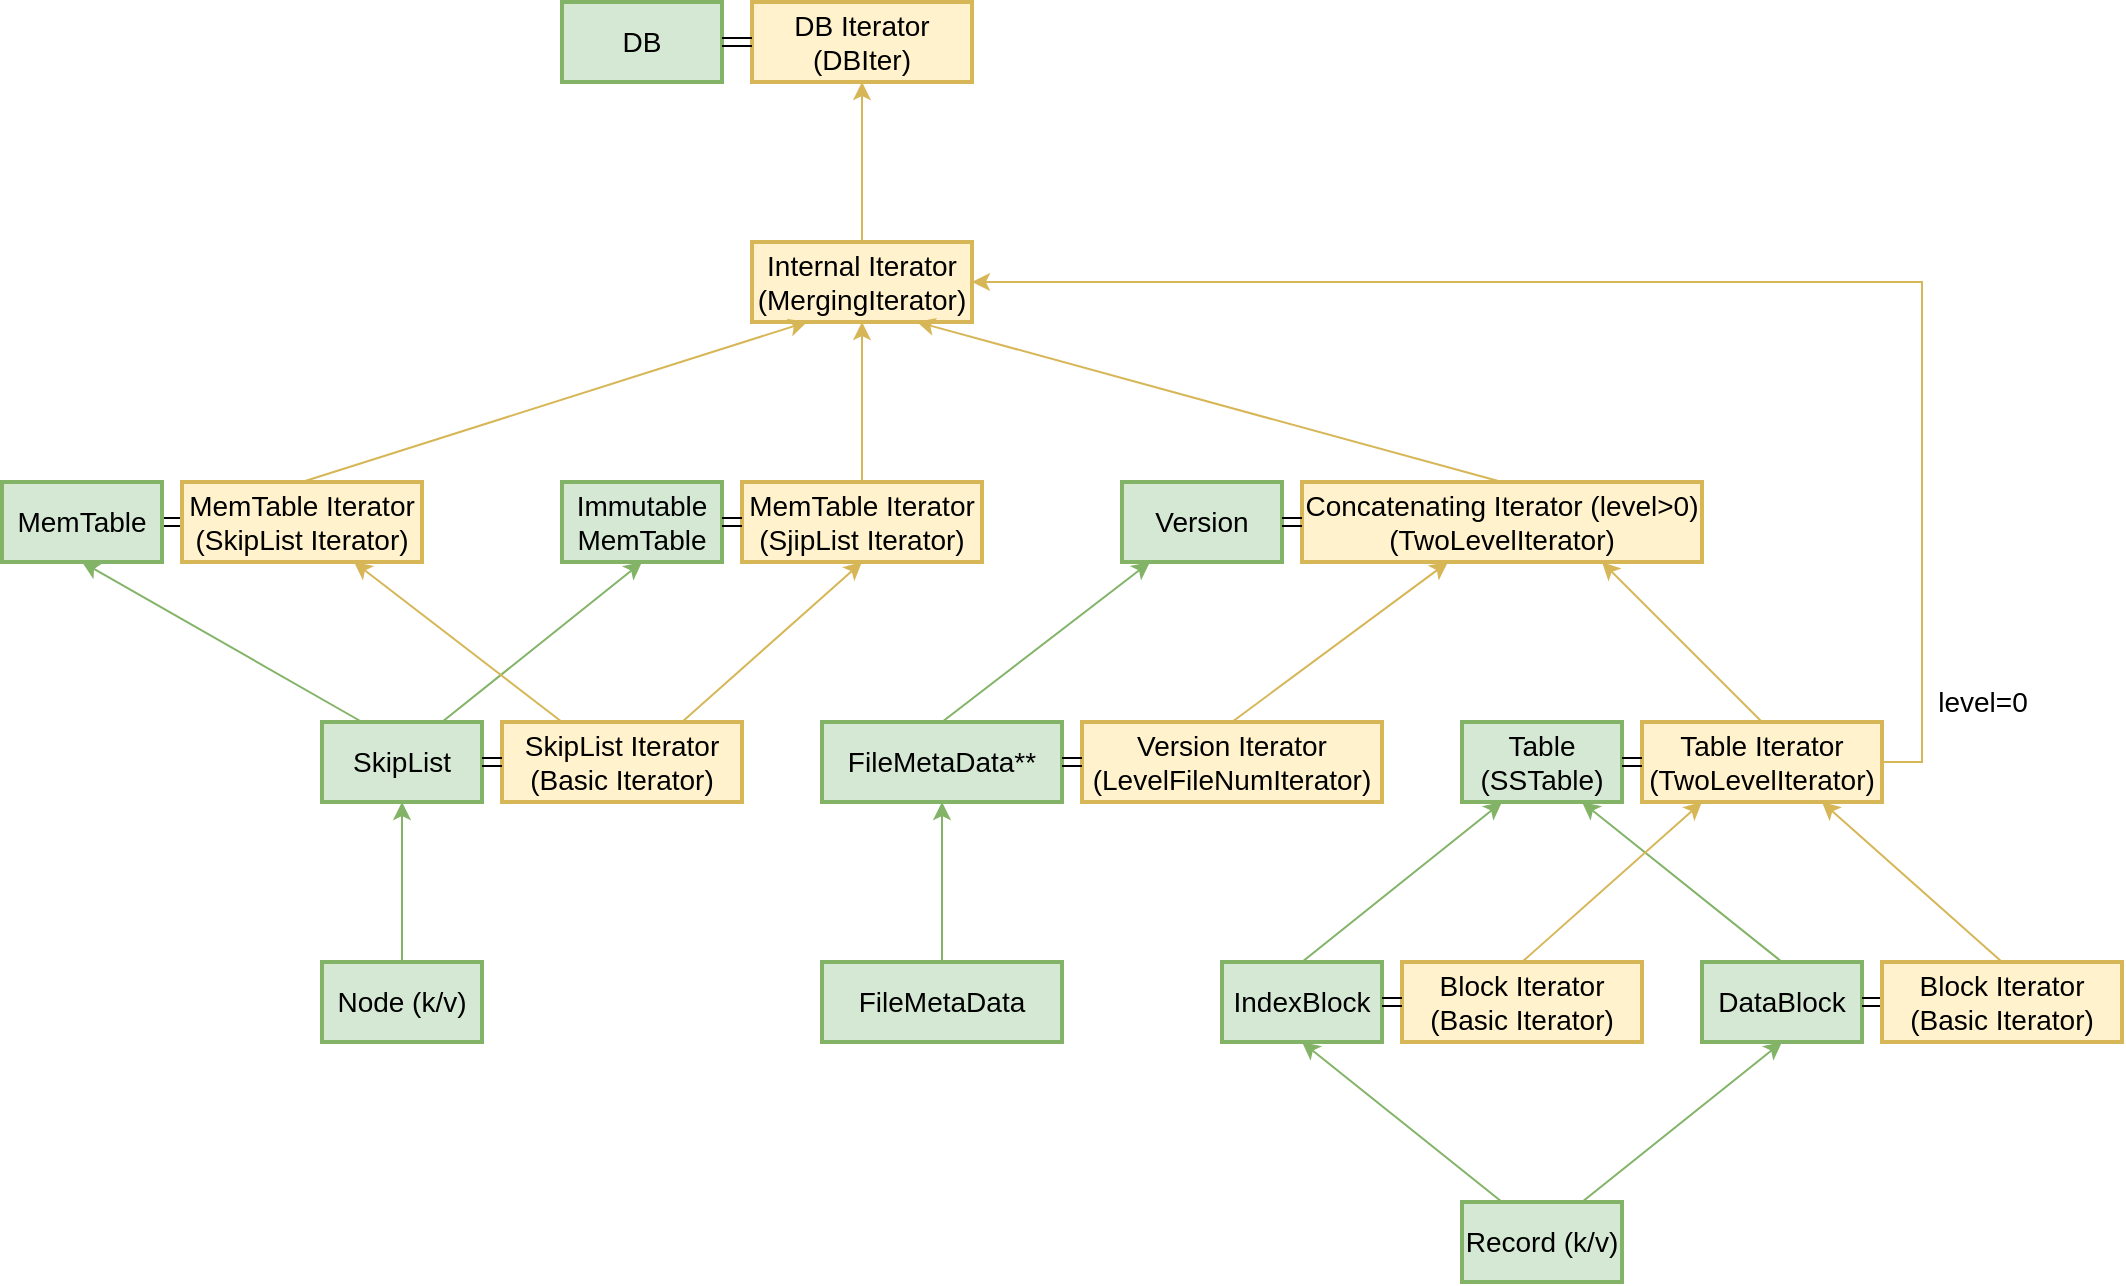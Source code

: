 <mxfile version="14.2.4" type="embed">
    <diagram name="iterator" id="YjIUV_mCF5v3H4djnVP2">
        <mxGraphModel dx="1688" dy="679" grid="1" gridSize="10" guides="1" tooltips="1" connect="1" arrows="1" fold="1" page="1" pageScale="1" pageWidth="827" pageHeight="1169" background="#ffffff" math="0" shadow="0">
            <root>
                <mxCell id="sLK0f2dahpS1Vj0J1w0i-0"/>
                <mxCell id="sLK0f2dahpS1Vj0J1w0i-1" parent="sLK0f2dahpS1Vj0J1w0i-0"/>
                <mxCell id="sLK0f2dahpS1Vj0J1w0i-2" style="edgeStyle=none;rounded=0;orthogonalLoop=1;jettySize=auto;html=1;exitX=0.5;exitY=0;exitDx=0;exitDy=0;entryX=0.5;entryY=1;entryDx=0;entryDy=0;endArrow=classic;endFill=1;strokeWidth=1;fontSize=12;fillColor=#d5e8d4;strokeColor=#82b366;" parent="sLK0f2dahpS1Vj0J1w0i-1" source="sLK0f2dahpS1Vj0J1w0i-3" target="sLK0f2dahpS1Vj0J1w0i-6" edge="1">
                    <mxGeometry relative="1" as="geometry"/>
                </mxCell>
                <mxCell id="sLK0f2dahpS1Vj0J1w0i-3" value="&lt;font style=&quot;font-size: 14px&quot;&gt;Node (k/v)&lt;br&gt;&lt;/font&gt;" style="rounded=0;whiteSpace=wrap;html=1;fillColor=#d5e8d4;strokeColor=#82b366;strokeWidth=2;" parent="sLK0f2dahpS1Vj0J1w0i-1" vertex="1">
                    <mxGeometry x="160" y="760" width="80" height="40" as="geometry"/>
                </mxCell>
                <mxCell id="sLK0f2dahpS1Vj0J1w0i-4" style="edgeStyle=none;rounded=0;orthogonalLoop=1;jettySize=auto;html=1;exitX=0.25;exitY=0;exitDx=0;exitDy=0;entryX=0.5;entryY=1;entryDx=0;entryDy=0;endArrow=classic;endFill=1;strokeWidth=1;fontSize=12;fillColor=#d5e8d4;strokeColor=#82b366;" parent="sLK0f2dahpS1Vj0J1w0i-1" source="sLK0f2dahpS1Vj0J1w0i-6" target="sLK0f2dahpS1Vj0J1w0i-36" edge="1">
                    <mxGeometry relative="1" as="geometry"/>
                </mxCell>
                <mxCell id="sLK0f2dahpS1Vj0J1w0i-5" style="edgeStyle=none;rounded=0;orthogonalLoop=1;jettySize=auto;html=1;exitX=0.75;exitY=0;exitDx=0;exitDy=0;entryX=0.5;entryY=1;entryDx=0;entryDy=0;endArrow=classic;endFill=1;strokeWidth=1;fontSize=12;fillColor=#d5e8d4;strokeColor=#82b366;" parent="sLK0f2dahpS1Vj0J1w0i-1" source="sLK0f2dahpS1Vj0J1w0i-6" target="sLK0f2dahpS1Vj0J1w0i-40" edge="1">
                    <mxGeometry relative="1" as="geometry"/>
                </mxCell>
                <mxCell id="sLK0f2dahpS1Vj0J1w0i-6" value="&lt;font style=&quot;font-size: 14px&quot;&gt;SkipList&lt;br&gt;&lt;/font&gt;" style="rounded=0;whiteSpace=wrap;html=1;fillColor=#d5e8d4;strokeColor=#82b366;strokeWidth=2;" parent="sLK0f2dahpS1Vj0J1w0i-1" vertex="1">
                    <mxGeometry x="160" y="640" width="80" height="40" as="geometry"/>
                </mxCell>
                <mxCell id="sLK0f2dahpS1Vj0J1w0i-7" style="edgeStyle=none;rounded=0;orthogonalLoop=1;jettySize=auto;html=1;exitX=0.25;exitY=0;exitDx=0;exitDy=0;endArrow=classic;endFill=1;strokeWidth=1;fontSize=12;fillColor=#fff2cc;strokeColor=#d6b656;" parent="sLK0f2dahpS1Vj0J1w0i-1" source="sLK0f2dahpS1Vj0J1w0i-9" target="sLK0f2dahpS1Vj0J1w0i-37" edge="1">
                    <mxGeometry relative="1" as="geometry"/>
                </mxCell>
                <mxCell id="sLK0f2dahpS1Vj0J1w0i-8" style="edgeStyle=none;rounded=0;orthogonalLoop=1;jettySize=auto;html=1;exitX=0.75;exitY=0;exitDx=0;exitDy=0;entryX=0.5;entryY=1;entryDx=0;entryDy=0;endArrow=classic;endFill=1;strokeWidth=1;fontSize=12;fillColor=#fff2cc;strokeColor=#d6b656;" parent="sLK0f2dahpS1Vj0J1w0i-1" source="sLK0f2dahpS1Vj0J1w0i-9" target="sLK0f2dahpS1Vj0J1w0i-39" edge="1">
                    <mxGeometry relative="1" as="geometry"/>
                </mxCell>
                <mxCell id="sLK0f2dahpS1Vj0J1w0i-9" value="&lt;font style=&quot;font-size: 14px&quot;&gt;SkipList Iterator&lt;br&gt;(Basic Iterator)&lt;br&gt;&lt;/font&gt;" style="rounded=0;whiteSpace=wrap;html=1;fillColor=#fff2cc;strokeColor=#d6b656;strokeWidth=2;" parent="sLK0f2dahpS1Vj0J1w0i-1" vertex="1">
                    <mxGeometry x="250" y="640" width="120" height="40" as="geometry"/>
                </mxCell>
                <mxCell id="sLK0f2dahpS1Vj0J1w0i-10" style="edgeStyle=none;rounded=0;orthogonalLoop=1;jettySize=auto;html=1;exitX=0.25;exitY=0;exitDx=0;exitDy=0;entryX=0.5;entryY=1;entryDx=0;entryDy=0;endArrow=classic;endFill=1;strokeWidth=1;fontSize=12;fillColor=#d5e8d4;strokeColor=#82b366;" parent="sLK0f2dahpS1Vj0J1w0i-1" source="sLK0f2dahpS1Vj0J1w0i-12" target="sLK0f2dahpS1Vj0J1w0i-19" edge="1">
                    <mxGeometry relative="1" as="geometry"/>
                </mxCell>
                <mxCell id="sLK0f2dahpS1Vj0J1w0i-11" style="edgeStyle=none;rounded=0;orthogonalLoop=1;jettySize=auto;html=1;exitX=0.75;exitY=0;exitDx=0;exitDy=0;entryX=0.5;entryY=1;entryDx=0;entryDy=0;endArrow=classic;endFill=1;strokeWidth=1;fontSize=12;fillColor=#d5e8d4;strokeColor=#82b366;" parent="sLK0f2dahpS1Vj0J1w0i-1" source="sLK0f2dahpS1Vj0J1w0i-12" target="sLK0f2dahpS1Vj0J1w0i-14" edge="1">
                    <mxGeometry relative="1" as="geometry"/>
                </mxCell>
                <mxCell id="sLK0f2dahpS1Vj0J1w0i-12" value="&lt;font style=&quot;font-size: 14px&quot;&gt;Record (k/v)&lt;br&gt;&lt;/font&gt;" style="rounded=0;whiteSpace=wrap;html=1;fillColor=#d5e8d4;strokeColor=#82b366;strokeWidth=2;" parent="sLK0f2dahpS1Vj0J1w0i-1" vertex="1">
                    <mxGeometry x="730" y="880" width="80" height="40" as="geometry"/>
                </mxCell>
                <mxCell id="sLK0f2dahpS1Vj0J1w0i-13" style="edgeStyle=none;rounded=0;orthogonalLoop=1;jettySize=auto;html=1;exitX=0.5;exitY=0;exitDx=0;exitDy=0;entryX=0.75;entryY=1;entryDx=0;entryDy=0;endArrow=classic;endFill=1;strokeWidth=1;fontSize=12;fillColor=#d5e8d4;strokeColor=#82b366;" parent="sLK0f2dahpS1Vj0J1w0i-1" source="sLK0f2dahpS1Vj0J1w0i-14" target="sLK0f2dahpS1Vj0J1w0i-23" edge="1">
                    <mxGeometry relative="1" as="geometry"/>
                </mxCell>
                <mxCell id="sLK0f2dahpS1Vj0J1w0i-14" value="&lt;font style=&quot;font-size: 14px&quot;&gt;DataBlock&lt;br&gt;&lt;/font&gt;" style="rounded=0;whiteSpace=wrap;html=1;fillColor=#d5e8d4;strokeColor=#82b366;strokeWidth=2;" parent="sLK0f2dahpS1Vj0J1w0i-1" vertex="1">
                    <mxGeometry x="850" y="760" width="80" height="40" as="geometry"/>
                </mxCell>
                <mxCell id="sLK0f2dahpS1Vj0J1w0i-15" style="rounded=0;orthogonalLoop=1;jettySize=auto;html=1;exitX=1;exitY=0.5;exitDx=0;exitDy=0;entryX=0;entryY=0.5;entryDx=0;entryDy=0;strokeWidth=1;shape=link;" parent="sLK0f2dahpS1Vj0J1w0i-1" source="sLK0f2dahpS1Vj0J1w0i-14" target="sLK0f2dahpS1Vj0J1w0i-17" edge="1">
                    <mxGeometry relative="1" as="geometry">
                        <mxPoint x="950" y="710" as="sourcePoint"/>
                    </mxGeometry>
                </mxCell>
                <mxCell id="sLK0f2dahpS1Vj0J1w0i-16" style="edgeStyle=none;rounded=0;orthogonalLoop=1;jettySize=auto;html=1;exitX=0.5;exitY=0;exitDx=0;exitDy=0;entryX=0.75;entryY=1;entryDx=0;entryDy=0;endArrow=classic;endFill=1;strokeWidth=1;fontSize=12;fillColor=#fff2cc;strokeColor=#d6b656;" parent="sLK0f2dahpS1Vj0J1w0i-1" source="sLK0f2dahpS1Vj0J1w0i-17" target="sLK0f2dahpS1Vj0J1w0i-24" edge="1">
                    <mxGeometry relative="1" as="geometry"/>
                </mxCell>
                <mxCell id="sLK0f2dahpS1Vj0J1w0i-17" value="&lt;font style=&quot;font-size: 14px&quot;&gt;Block Iterator&lt;br&gt;(Basic Iterator)&lt;br&gt;&lt;/font&gt;" style="rounded=0;whiteSpace=wrap;html=1;fillColor=#fff2cc;strokeColor=#d6b656;strokeWidth=2;" parent="sLK0f2dahpS1Vj0J1w0i-1" vertex="1">
                    <mxGeometry x="940" y="760" width="120" height="40" as="geometry"/>
                </mxCell>
                <mxCell id="sLK0f2dahpS1Vj0J1w0i-18" style="edgeStyle=none;rounded=0;orthogonalLoop=1;jettySize=auto;html=1;exitX=0.5;exitY=0;exitDx=0;exitDy=0;entryX=0.25;entryY=1;entryDx=0;entryDy=0;endArrow=classic;endFill=1;strokeWidth=1;fontSize=12;fillColor=#d5e8d4;strokeColor=#82b366;" parent="sLK0f2dahpS1Vj0J1w0i-1" source="sLK0f2dahpS1Vj0J1w0i-19" target="sLK0f2dahpS1Vj0J1w0i-23" edge="1">
                    <mxGeometry relative="1" as="geometry"/>
                </mxCell>
                <mxCell id="sLK0f2dahpS1Vj0J1w0i-19" value="&lt;font style=&quot;font-size: 14px&quot;&gt;IndexBlock&lt;br&gt;&lt;/font&gt;" style="rounded=0;whiteSpace=wrap;html=1;fillColor=#d5e8d4;strokeColor=#82b366;strokeWidth=2;" parent="sLK0f2dahpS1Vj0J1w0i-1" vertex="1">
                    <mxGeometry x="610" y="760" width="80" height="40" as="geometry"/>
                </mxCell>
                <mxCell id="sLK0f2dahpS1Vj0J1w0i-20" style="edgeStyle=none;rounded=0;orthogonalLoop=1;jettySize=auto;html=1;exitX=0.5;exitY=0;exitDx=0;exitDy=0;entryX=0.25;entryY=1;entryDx=0;entryDy=0;endArrow=classic;endFill=1;strokeWidth=1;fontSize=12;fillColor=#fff2cc;strokeColor=#d6b656;" parent="sLK0f2dahpS1Vj0J1w0i-1" source="sLK0f2dahpS1Vj0J1w0i-21" target="sLK0f2dahpS1Vj0J1w0i-24" edge="1">
                    <mxGeometry relative="1" as="geometry"/>
                </mxCell>
                <mxCell id="sLK0f2dahpS1Vj0J1w0i-21" value="&lt;font style=&quot;font-size: 14px&quot;&gt;Block Iterator&lt;br&gt;(Basic Iterator)&lt;br&gt;&lt;/font&gt;" style="rounded=0;whiteSpace=wrap;html=1;fillColor=#fff2cc;strokeColor=#d6b656;strokeWidth=2;" parent="sLK0f2dahpS1Vj0J1w0i-1" vertex="1">
                    <mxGeometry x="700" y="760" width="120" height="40" as="geometry"/>
                </mxCell>
                <mxCell id="sLK0f2dahpS1Vj0J1w0i-22" style="rounded=0;orthogonalLoop=1;jettySize=auto;html=1;exitX=1;exitY=0.5;exitDx=0;exitDy=0;strokeWidth=1;shape=link;entryX=0;entryY=0.5;entryDx=0;entryDy=0;" parent="sLK0f2dahpS1Vj0J1w0i-1" source="sLK0f2dahpS1Vj0J1w0i-19" target="sLK0f2dahpS1Vj0J1w0i-21" edge="1">
                    <mxGeometry relative="1" as="geometry">
                        <mxPoint x="990" y="790" as="sourcePoint"/>
                        <mxPoint x="750" y="780" as="targetPoint"/>
                    </mxGeometry>
                </mxCell>
                <mxCell id="sLK0f2dahpS1Vj0J1w0i-23" value="&lt;font style=&quot;font-size: 14px&quot;&gt;Table&lt;br&gt;(SSTable)&lt;br&gt;&lt;/font&gt;" style="rounded=0;whiteSpace=wrap;html=1;fillColor=#d5e8d4;strokeColor=#82b366;strokeWidth=2;" parent="sLK0f2dahpS1Vj0J1w0i-1" vertex="1">
                    <mxGeometry x="730" y="640" width="80" height="40" as="geometry"/>
                </mxCell>
                <mxCell id="sLK0f2dahpS1Vj0J1w0i-51" style="edgeStyle=none;rounded=0;orthogonalLoop=1;jettySize=auto;html=1;exitX=0.5;exitY=0;exitDx=0;exitDy=0;entryX=0.75;entryY=1;entryDx=0;entryDy=0;endArrow=classic;endFill=1;strokeWidth=1;fontSize=12;fillColor=#fff2cc;strokeColor=#d6b656;" parent="sLK0f2dahpS1Vj0J1w0i-1" source="sLK0f2dahpS1Vj0J1w0i-24" target="sLK0f2dahpS1Vj0J1w0i-43" edge="1">
                    <mxGeometry relative="1" as="geometry"/>
                </mxCell>
                <mxCell id="1" style="edgeStyle=orthogonalEdgeStyle;rounded=0;orthogonalLoop=1;jettySize=auto;html=1;exitX=1;exitY=0.5;exitDx=0;exitDy=0;entryX=1;entryY=0.5;entryDx=0;entryDy=0;fillColor=#fff2cc;strokeColor=#d6b656;" edge="1" parent="sLK0f2dahpS1Vj0J1w0i-1" source="sLK0f2dahpS1Vj0J1w0i-24" target="sLK0f2dahpS1Vj0J1w0i-27">
                    <mxGeometry relative="1" as="geometry">
                        <mxPoint x="630" y="410" as="targetPoint"/>
                    </mxGeometry>
                </mxCell>
                <mxCell id="sLK0f2dahpS1Vj0J1w0i-24" value="&lt;font style=&quot;font-size: 14px&quot;&gt;Table Iterator&lt;br&gt;(TwoLevelIterator)&lt;br&gt;&lt;/font&gt;" style="rounded=0;whiteSpace=wrap;html=1;fillColor=#fff2cc;strokeColor=#d6b656;strokeWidth=2;" parent="sLK0f2dahpS1Vj0J1w0i-1" vertex="1">
                    <mxGeometry x="820" y="640" width="120" height="40" as="geometry"/>
                </mxCell>
                <mxCell id="sLK0f2dahpS1Vj0J1w0i-25" style="rounded=0;orthogonalLoop=1;jettySize=auto;html=1;exitX=1;exitY=0.5;exitDx=0;exitDy=0;strokeWidth=1;shape=link;entryX=0;entryY=0.5;entryDx=0;entryDy=0;" parent="sLK0f2dahpS1Vj0J1w0i-1" source="sLK0f2dahpS1Vj0J1w0i-23" target="sLK0f2dahpS1Vj0J1w0i-24" edge="1">
                    <mxGeometry relative="1" as="geometry">
                        <mxPoint x="850" y="660.0" as="sourcePoint"/>
                        <mxPoint x="870" y="660" as="targetPoint"/>
                    </mxGeometry>
                </mxCell>
                <mxCell id="sLK0f2dahpS1Vj0J1w0i-26" value="&lt;font style=&quot;font-size: 14px&quot;&gt;DB&lt;br&gt;&lt;/font&gt;" style="rounded=0;whiteSpace=wrap;html=1;fillColor=#d5e8d4;strokeColor=#82b366;strokeWidth=2;" parent="sLK0f2dahpS1Vj0J1w0i-1" vertex="1">
                    <mxGeometry x="280" y="280" width="80" height="40" as="geometry"/>
                </mxCell>
                <mxCell id="sLK0f2dahpS1Vj0J1w0i-61" style="edgeStyle=none;rounded=0;orthogonalLoop=1;jettySize=auto;html=1;exitX=0.5;exitY=0;exitDx=0;exitDy=0;endArrow=classic;endFill=1;strokeWidth=1;fontSize=12;fillColor=#fff2cc;strokeColor=#d6b656;" parent="sLK0f2dahpS1Vj0J1w0i-1" source="sLK0f2dahpS1Vj0J1w0i-27" target="sLK0f2dahpS1Vj0J1w0i-60" edge="1">
                    <mxGeometry relative="1" as="geometry"/>
                </mxCell>
                <mxCell id="sLK0f2dahpS1Vj0J1w0i-27" value="&lt;font style=&quot;font-size: 14px&quot;&gt;Internal Iterator&lt;br&gt;(MergingIterator)&lt;br&gt;&lt;/font&gt;" style="rounded=0;whiteSpace=wrap;html=1;fillColor=#fff2cc;strokeColor=#d6b656;strokeWidth=2;" parent="sLK0f2dahpS1Vj0J1w0i-1" vertex="1">
                    <mxGeometry x="375" y="400" width="110" height="40" as="geometry"/>
                </mxCell>
                <mxCell id="sLK0f2dahpS1Vj0J1w0i-35" style="edgeStyle=none;rounded=0;orthogonalLoop=1;jettySize=auto;html=1;exitX=1;exitY=0.5;exitDx=0;exitDy=0;entryX=0;entryY=0.5;entryDx=0;entryDy=0;endArrow=classic;endFill=1;strokeWidth=1;fontSize=12;shape=link;" parent="sLK0f2dahpS1Vj0J1w0i-1" source="sLK0f2dahpS1Vj0J1w0i-36" target="sLK0f2dahpS1Vj0J1w0i-37" edge="1">
                    <mxGeometry relative="1" as="geometry"/>
                </mxCell>
                <mxCell id="sLK0f2dahpS1Vj0J1w0i-36" value="&lt;font style=&quot;font-size: 14px&quot;&gt;MemTable&lt;br&gt;&lt;/font&gt;" style="rounded=0;whiteSpace=wrap;html=1;fillColor=#d5e8d4;strokeColor=#82b366;strokeWidth=2;" parent="sLK0f2dahpS1Vj0J1w0i-1" vertex="1">
                    <mxGeometry y="520" width="80" height="40" as="geometry"/>
                </mxCell>
                <mxCell id="sLK0f2dahpS1Vj0J1w0i-57" style="edgeStyle=none;rounded=0;orthogonalLoop=1;jettySize=auto;html=1;exitX=0.5;exitY=0;exitDx=0;exitDy=0;entryX=0.25;entryY=1;entryDx=0;entryDy=0;endArrow=classic;endFill=1;strokeWidth=1;fontSize=12;fillColor=#fff2cc;strokeColor=#d6b656;" parent="sLK0f2dahpS1Vj0J1w0i-1" source="sLK0f2dahpS1Vj0J1w0i-37" target="sLK0f2dahpS1Vj0J1w0i-27" edge="1">
                    <mxGeometry relative="1" as="geometry"/>
                </mxCell>
                <mxCell id="sLK0f2dahpS1Vj0J1w0i-37" value="&lt;font style=&quot;font-size: 14px&quot;&gt;MemTable Iterator&lt;br&gt;(SkipList Iterator)&lt;br&gt;&lt;/font&gt;" style="rounded=0;whiteSpace=wrap;html=1;fillColor=#fff2cc;strokeColor=#d6b656;strokeWidth=2;" parent="sLK0f2dahpS1Vj0J1w0i-1" vertex="1">
                    <mxGeometry x="90" y="520" width="120" height="40" as="geometry"/>
                </mxCell>
                <mxCell id="sLK0f2dahpS1Vj0J1w0i-38" style="edgeStyle=none;rounded=0;orthogonalLoop=1;jettySize=auto;html=1;exitX=1;exitY=0.5;exitDx=0;exitDy=0;entryX=0;entryY=0.5;entryDx=0;entryDy=0;endArrow=classic;endFill=1;strokeWidth=1;fontSize=12;shape=link;" parent="sLK0f2dahpS1Vj0J1w0i-1" source="sLK0f2dahpS1Vj0J1w0i-6" target="sLK0f2dahpS1Vj0J1w0i-9" edge="1">
                    <mxGeometry relative="1" as="geometry">
                        <mxPoint x="250" y="590" as="sourcePoint"/>
                        <mxPoint x="290" y="590" as="targetPoint"/>
                    </mxGeometry>
                </mxCell>
                <mxCell id="sLK0f2dahpS1Vj0J1w0i-58" style="edgeStyle=none;rounded=0;orthogonalLoop=1;jettySize=auto;html=1;exitX=0.5;exitY=0;exitDx=0;exitDy=0;entryX=0.5;entryY=1;entryDx=0;entryDy=0;endArrow=classic;endFill=1;strokeWidth=1;fontSize=12;fillColor=#fff2cc;strokeColor=#d6b656;" parent="sLK0f2dahpS1Vj0J1w0i-1" source="sLK0f2dahpS1Vj0J1w0i-39" target="sLK0f2dahpS1Vj0J1w0i-27" edge="1">
                    <mxGeometry relative="1" as="geometry"/>
                </mxCell>
                <mxCell id="sLK0f2dahpS1Vj0J1w0i-39" value="&lt;font style=&quot;font-size: 14px&quot;&gt;MemTable Iterator&lt;br&gt;(SjipList Iterator)&lt;br&gt;&lt;/font&gt;" style="rounded=0;whiteSpace=wrap;html=1;fillColor=#fff2cc;strokeColor=#d6b656;strokeWidth=2;" parent="sLK0f2dahpS1Vj0J1w0i-1" vertex="1">
                    <mxGeometry x="370" y="520" width="120" height="40" as="geometry"/>
                </mxCell>
                <mxCell id="sLK0f2dahpS1Vj0J1w0i-40" value="&lt;font style=&quot;font-size: 14px&quot;&gt;Immutable&lt;br&gt;MemTable&lt;br&gt;&lt;/font&gt;" style="rounded=0;whiteSpace=wrap;html=1;fillColor=#d5e8d4;strokeColor=#82b366;strokeWidth=2;" parent="sLK0f2dahpS1Vj0J1w0i-1" vertex="1">
                    <mxGeometry x="280" y="520" width="80" height="40" as="geometry"/>
                </mxCell>
                <mxCell id="sLK0f2dahpS1Vj0J1w0i-41" style="edgeStyle=none;rounded=0;orthogonalLoop=1;jettySize=auto;html=1;exitX=0;exitY=0.5;exitDx=0;exitDy=0;endArrow=classic;endFill=1;strokeWidth=1;fontSize=12;shape=link;entryX=1;entryY=0.5;entryDx=0;entryDy=0;" parent="sLK0f2dahpS1Vj0J1w0i-1" source="sLK0f2dahpS1Vj0J1w0i-39" target="sLK0f2dahpS1Vj0J1w0i-40" edge="1">
                    <mxGeometry relative="1" as="geometry">
                        <mxPoint x="90" y="550" as="sourcePoint"/>
                        <mxPoint x="370" y="470" as="targetPoint"/>
                    </mxGeometry>
                </mxCell>
                <mxCell id="sLK0f2dahpS1Vj0J1w0i-50" style="edgeStyle=none;rounded=0;orthogonalLoop=1;jettySize=auto;html=1;exitX=0.5;exitY=0;exitDx=0;exitDy=0;endArrow=classic;endFill=1;strokeWidth=1;fontSize=12;fillColor=#fff2cc;strokeColor=#d6b656;" parent="sLK0f2dahpS1Vj0J1w0i-1" source="sLK0f2dahpS1Vj0J1w0i-42" target="sLK0f2dahpS1Vj0J1w0i-43" edge="1">
                    <mxGeometry relative="1" as="geometry"/>
                </mxCell>
                <mxCell id="sLK0f2dahpS1Vj0J1w0i-42" value="&lt;font style=&quot;font-size: 14px&quot;&gt;Version Iterator&lt;br&gt;(LevelFileNumIterator)&lt;br&gt;&lt;/font&gt;" style="rounded=0;whiteSpace=wrap;html=1;fillColor=#fff2cc;strokeColor=#d6b656;strokeWidth=2;" parent="sLK0f2dahpS1Vj0J1w0i-1" vertex="1">
                    <mxGeometry x="540" y="640" width="150" height="40" as="geometry"/>
                </mxCell>
                <mxCell id="sLK0f2dahpS1Vj0J1w0i-59" style="edgeStyle=none;rounded=0;orthogonalLoop=1;jettySize=auto;html=1;exitX=0.5;exitY=0;exitDx=0;exitDy=0;entryX=0.75;entryY=1;entryDx=0;entryDy=0;endArrow=classic;endFill=1;strokeWidth=1;fontSize=12;fillColor=#fff2cc;strokeColor=#d6b656;" parent="sLK0f2dahpS1Vj0J1w0i-1" source="sLK0f2dahpS1Vj0J1w0i-43" target="sLK0f2dahpS1Vj0J1w0i-27" edge="1">
                    <mxGeometry relative="1" as="geometry"/>
                </mxCell>
                <mxCell id="sLK0f2dahpS1Vj0J1w0i-43" value="&lt;font style=&quot;font-size: 14px&quot;&gt;Concatenating Iterator (level&amp;gt;0)&lt;br&gt;(TwoLevelIterator)&lt;br&gt;&lt;/font&gt;" style="rounded=0;whiteSpace=wrap;html=1;fillColor=#fff2cc;strokeColor=#d6b656;strokeWidth=2;" parent="sLK0f2dahpS1Vj0J1w0i-1" vertex="1">
                    <mxGeometry x="650" y="520" width="200" height="40" as="geometry"/>
                </mxCell>
                <mxCell id="sLK0f2dahpS1Vj0J1w0i-45" value="&lt;font style=&quot;font-size: 14px&quot;&gt;Version&lt;br&gt;&lt;/font&gt;" style="rounded=0;whiteSpace=wrap;html=1;fillColor=#d5e8d4;strokeColor=#82b366;strokeWidth=2;" parent="sLK0f2dahpS1Vj0J1w0i-1" vertex="1">
                    <mxGeometry x="560" y="520" width="80" height="40" as="geometry"/>
                </mxCell>
                <mxCell id="sLK0f2dahpS1Vj0J1w0i-48" style="edgeStyle=none;rounded=0;orthogonalLoop=1;jettySize=auto;html=1;exitX=0.5;exitY=0;exitDx=0;exitDy=0;endArrow=classic;endFill=1;strokeWidth=1;fontSize=12;fillColor=#d5e8d4;strokeColor=#82b366;" parent="sLK0f2dahpS1Vj0J1w0i-1" source="sLK0f2dahpS1Vj0J1w0i-46" target="sLK0f2dahpS1Vj0J1w0i-45" edge="1">
                    <mxGeometry relative="1" as="geometry"/>
                </mxCell>
                <mxCell id="sLK0f2dahpS1Vj0J1w0i-46" value="&lt;font style=&quot;font-size: 14px&quot;&gt;FileMetaData**&lt;br&gt;&lt;/font&gt;" style="rounded=0;whiteSpace=wrap;html=1;fillColor=#d5e8d4;strokeColor=#82b366;strokeWidth=2;" parent="sLK0f2dahpS1Vj0J1w0i-1" vertex="1">
                    <mxGeometry x="410" y="640" width="120" height="40" as="geometry"/>
                </mxCell>
                <mxCell id="sLK0f2dahpS1Vj0J1w0i-49" style="rounded=0;orthogonalLoop=1;jettySize=auto;html=1;exitX=1;exitY=0.5;exitDx=0;exitDy=0;strokeWidth=1;shape=link;entryX=0;entryY=0.5;entryDx=0;entryDy=0;" parent="sLK0f2dahpS1Vj0J1w0i-1" source="sLK0f2dahpS1Vj0J1w0i-46" target="sLK0f2dahpS1Vj0J1w0i-42" edge="1">
                    <mxGeometry relative="1" as="geometry">
                        <mxPoint x="850" y="550" as="sourcePoint"/>
                        <mxPoint x="860" y="550" as="targetPoint"/>
                    </mxGeometry>
                </mxCell>
                <mxCell id="sLK0f2dahpS1Vj0J1w0i-53" style="edgeStyle=none;rounded=0;orthogonalLoop=1;jettySize=auto;html=1;exitX=0.5;exitY=0;exitDx=0;exitDy=0;entryX=0.5;entryY=1;entryDx=0;entryDy=0;endArrow=classic;endFill=1;strokeWidth=1;fontSize=12;fillColor=#d5e8d4;strokeColor=#82b366;" parent="sLK0f2dahpS1Vj0J1w0i-1" source="sLK0f2dahpS1Vj0J1w0i-52" target="sLK0f2dahpS1Vj0J1w0i-46" edge="1">
                    <mxGeometry relative="1" as="geometry"/>
                </mxCell>
                <mxCell id="sLK0f2dahpS1Vj0J1w0i-52" value="&lt;font style=&quot;font-size: 14px&quot;&gt;FileMetaData&lt;br&gt;&lt;/font&gt;" style="rounded=0;whiteSpace=wrap;html=1;fillColor=#d5e8d4;strokeColor=#82b366;strokeWidth=2;" parent="sLK0f2dahpS1Vj0J1w0i-1" vertex="1">
                    <mxGeometry x="410" y="760" width="120" height="40" as="geometry"/>
                </mxCell>
                <mxCell id="sLK0f2dahpS1Vj0J1w0i-56" style="rounded=0;orthogonalLoop=1;jettySize=auto;html=1;exitX=1;exitY=0.5;exitDx=0;exitDy=0;strokeWidth=1;shape=link;entryX=0;entryY=0.5;entryDx=0;entryDy=0;" parent="sLK0f2dahpS1Vj0J1w0i-1" source="sLK0f2dahpS1Vj0J1w0i-45" target="sLK0f2dahpS1Vj0J1w0i-43" edge="1">
                    <mxGeometry relative="1" as="geometry">
                        <mxPoint x="670" y="670" as="sourcePoint"/>
                        <mxPoint x="680" y="670" as="targetPoint"/>
                    </mxGeometry>
                </mxCell>
                <mxCell id="sLK0f2dahpS1Vj0J1w0i-60" value="&lt;font style=&quot;font-size: 14px&quot;&gt;DB Iterator&lt;br&gt;(DBIter)&lt;br&gt;&lt;/font&gt;" style="rounded=0;whiteSpace=wrap;html=1;fillColor=#fff2cc;strokeColor=#d6b656;strokeWidth=2;" parent="sLK0f2dahpS1Vj0J1w0i-1" vertex="1">
                    <mxGeometry x="375" y="280" width="110" height="40" as="geometry"/>
                </mxCell>
                <mxCell id="sLK0f2dahpS1Vj0J1w0i-62" style="edgeStyle=none;rounded=0;orthogonalLoop=1;jettySize=auto;html=1;exitX=0;exitY=0.5;exitDx=0;exitDy=0;endArrow=classic;endFill=1;strokeWidth=1;fontSize=12;shape=link;entryX=1;entryY=0.5;entryDx=0;entryDy=0;" parent="sLK0f2dahpS1Vj0J1w0i-1" source="sLK0f2dahpS1Vj0J1w0i-60" target="sLK0f2dahpS1Vj0J1w0i-26" edge="1">
                    <mxGeometry relative="1" as="geometry">
                        <mxPoint x="380" y="550.0" as="sourcePoint"/>
                        <mxPoint x="320" y="430" as="targetPoint"/>
                    </mxGeometry>
                </mxCell>
                <mxCell id="2" value="&lt;span style=&quot;font-size: 14px&quot;&gt;level=0&lt;/span&gt;" style="text;html=1;align=center;verticalAlign=middle;resizable=0;points=[];autosize=1;" vertex="1" parent="sLK0f2dahpS1Vj0J1w0i-1">
                    <mxGeometry x="960" y="620" width="60" height="20" as="geometry"/>
                </mxCell>
            </root>
        </mxGraphModel>
    </diagram>
</mxfile>